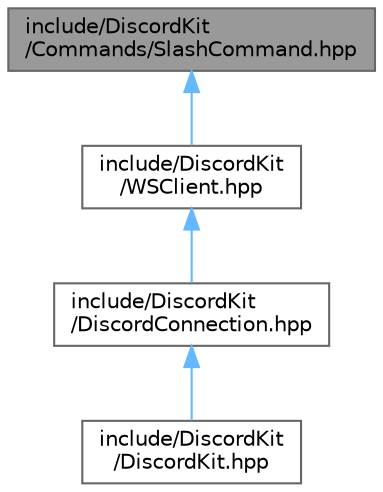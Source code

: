 digraph "include/DiscordKit/Commands/SlashCommand.hpp"
{
 // LATEX_PDF_SIZE
  bgcolor="transparent";
  edge [fontname=Helvetica,fontsize=10,labelfontname=Helvetica,labelfontsize=10];
  node [fontname=Helvetica,fontsize=10,shape=box,height=0.2,width=0.4];
  Node1 [id="Node000001",label="include/DiscordKit\l/Commands/SlashCommand.hpp",height=0.2,width=0.4,color="gray40", fillcolor="grey60", style="filled", fontcolor="black",tooltip=" "];
  Node1 -> Node2 [id="edge1_Node000001_Node000002",dir="back",color="steelblue1",style="solid",tooltip=" "];
  Node2 [id="Node000002",label="include/DiscordKit\l/WSClient.hpp",height=0.2,width=0.4,color="grey40", fillcolor="white", style="filled",URL="$de/d0f/WSClient_8hpp.html",tooltip=" "];
  Node2 -> Node3 [id="edge2_Node000002_Node000003",dir="back",color="steelblue1",style="solid",tooltip=" "];
  Node3 [id="Node000003",label="include/DiscordKit\l/DiscordConnection.hpp",height=0.2,width=0.4,color="grey40", fillcolor="white", style="filled",URL="$da/d52/DiscordConnection_8hpp.html",tooltip=" "];
  Node3 -> Node4 [id="edge3_Node000003_Node000004",dir="back",color="steelblue1",style="solid",tooltip=" "];
  Node4 [id="Node000004",label="include/DiscordKit\l/DiscordKit.hpp",height=0.2,width=0.4,color="grey40", fillcolor="white", style="filled",URL="$df/dec/DiscordKit_8hpp.html",tooltip=" "];
}
